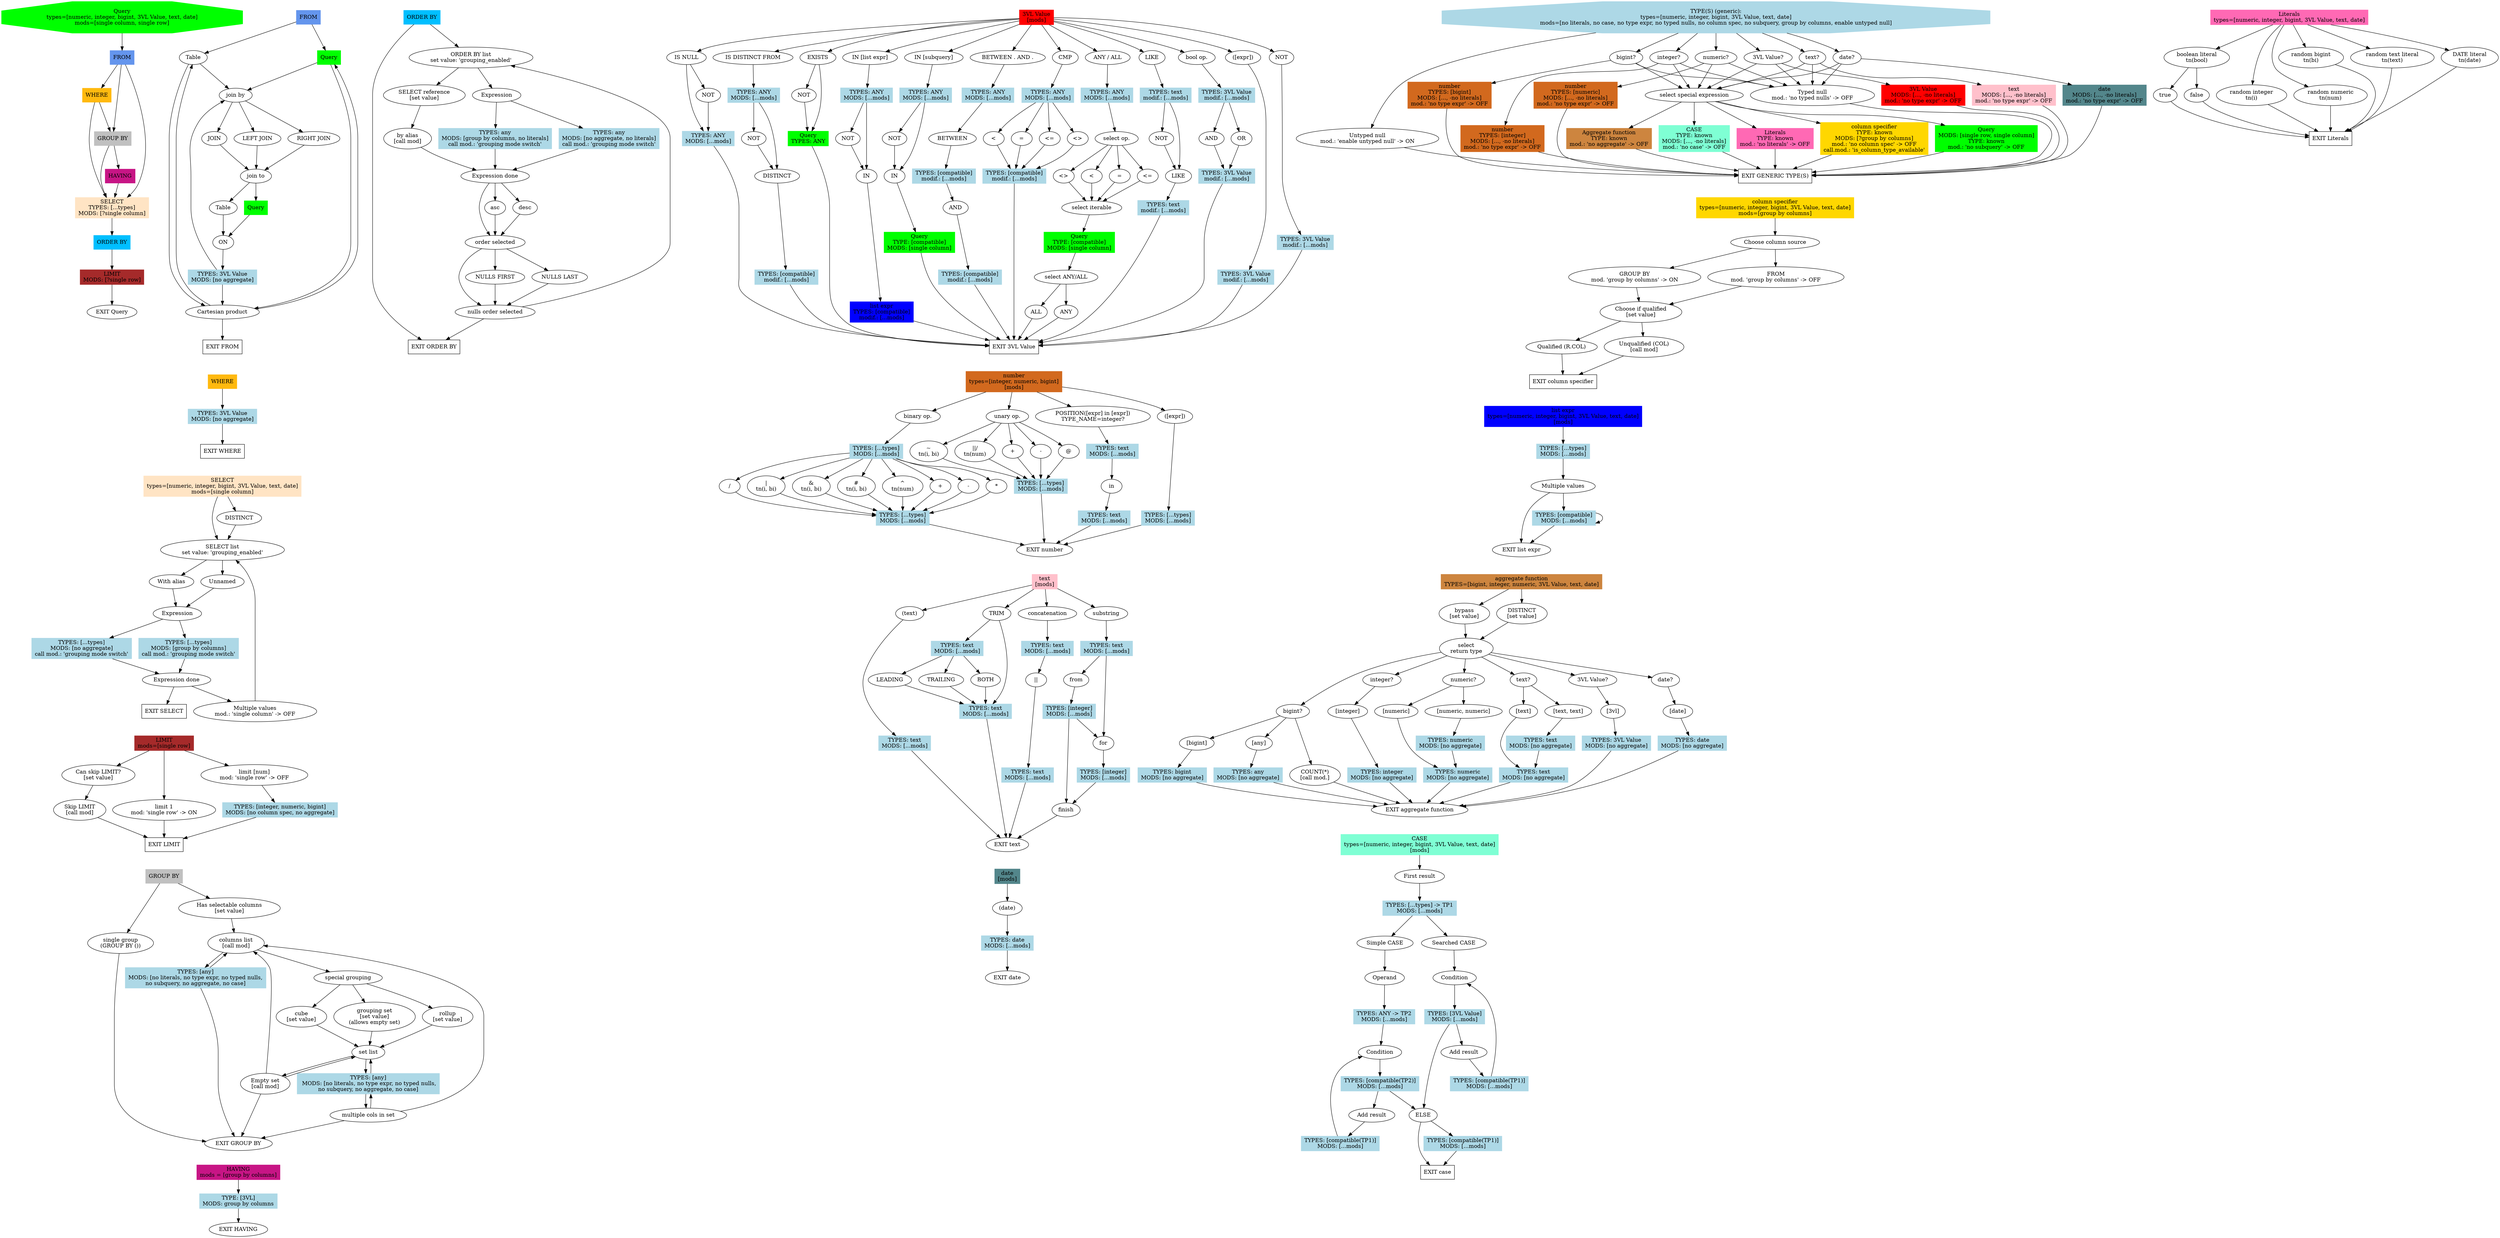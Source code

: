 # Structure is ALWAYS as follows:
# 1. General rule is place function definitions inside their own subgraphs.
# 2. Functional node begins from the node_name node.

# 3. Function definitions & calls look as follows:
# 1) Definitions:
# subgraph def_{node_name} {
#     {node_name} [
#         TYPES="[{type_name}, ...]" (multiple type variants can be choosen, none can be choosen)
#         MODS="[{mod_name}, ...]"
#         uses_wrapped_types="true" (whether to wrap types into the subgraph's type, if subgraph has an inner type)
#         ...
#     ]
#     EXIT_{node_name} [label="EXIT {node_label}"]
#     ...
# }
# 2) Calls (execution will move to a root of a different subgraph):
#     call{caller_num}_{node_name} [
#         TYPES="[{type_name}, ...]" OR "[any]" OR "[known]" OR "[compatible]" OR "[...]" (passes all argument types further),
#         MODS="[{mod_name}, ...]" OR "[...]" (passes all argument modifiers further),
#         ...
#     ]
#
# TYPE, TYPES and MOD in definitions are only for type-checking.
# All specified types of modifiers (TYPE, TYPES, MOD) are required to be passed by caller.
# If TYPES="[any]", all types are selected.
# If TYPES="[compatible]" or TYPES="[known]", the types are popped from the reprective stacks.
# from the respective stacks

# 4. Typed node (with a question mark at the end in definition label):
# {node_name} [TYPE_NAME="type_name"]
# TYPE_NAME is the name of a type listed in function declaration.
# The node will be turned off or on respective to the types passed to function call.

# 4.1 A node with a modifier
# {node_name} [modifier="[trig_name]", modifier_mode="on"/"off"]
# if `modifier` is present in the modifiers, turn the node on or off according to the modifier_mode.

# 4.2 A node with a call modifier
# {node_name} [call_modifier="[call_trig_name]"]
# if the function corresponding to call_trig_name returns true (handler registered in code),
# the node is on. Otherwise, it is off.

# 5. Exit a callable node:
# EXIT_{node_name} [label="EXIT {node_label}"]

# 6. Call a callable node with params:
# call{caller_num}_{node_name} [TYPES={...}, MODS={...}, ...]
# ... -> call...
# there can be multiple callers, so each caller should have a unique id
# values of TYPES and MOD are exact mathes to those in definition

# 7. Call a callable node without params:
# call{caller_num}_{node_name} [...]
# ... -> call...

# 8. These are ignored:
# 1) ... -> ... [color=none]
# 2) Graphviz params in [] (label, shape...)

# 9. Define a node before referencing it:
# FROM []
# Query -> FROM

# 10. Don't do this:
# ... -> ... -> ...

# 11. subgraph ignore {} is completely ignored

# 12. Do NOT use block comments /* */

# 13 [temporary]. Mark nodes that will generate a literal value with 100%
# probability as node[literal="t"]

# 14. To use modifiers provided in arguments, mark a node with modifier="MOD. NAME", modifier_mode="off" / modifier_mode="on"

digraph G {
    subgraph def_Query {
        Query [TYPES="[numeric, integer, bigint, 3VL Value, text, date]", MODS="[single column, single row]", label="Query\ntypes=[numeric, integer, bigint, 3VL Value, text, date]\nmods=[single column, single row]", shape=octagon, style=filled, color=green]
        EXIT_Query [label="EXIT Query"]

        call0_FROM [label="FROM", shape=rectangle, color=cornflowerblue, style=filled]
        Query -> call0_FROM

        call0_WHERE [label="WHERE", shape=rectangle, style=filled, color=darkgoldenrod1]
        call0_FROM -> call0_WHERE

        call0_SELECT [label="SELECT\nTYPES: [...types]\nMODS: [?single column]", TYPES="[...]", MODS="[?single column]", shape=rectangle, style=filled, color=bisque]
        call0_WHERE -> call0_SELECT
        call0_FROM -> call0_SELECT
        
        call0_GROUP_BY [label="GROUP BY", shape=rectangle, style=filled, color=gray]
        call0_WHERE -> call0_GROUP_BY
        call0_FROM -> call0_GROUP_BY
        call0_GROUP_BY -> call0_SELECT

        call0_HAVING [label="HAVING", shape=rectangle, style=filled, color=mediumvioletred]
        call0_GROUP_BY -> call0_HAVING
        call0_HAVING -> call0_SELECT

        call0_ORDER_BY [label="ORDER BY", shape=rectangle, style=filled, color=deepskyblue]
        call0_SELECT -> call0_ORDER_BY

        call0_LIMIT [label="LIMIT\nMODS: [?single row]", MODS="[?single row]", shape=rectangle, style=filled, color=brown]
        call0_ORDER_BY -> call0_LIMIT
        call0_LIMIT -> EXIT_Query
    }

    subgraph def_FROM {
        FROM [shape=rectangle, color=cornflowerblue, style=filled]
        EXIT_FROM [label="EXIT FROM", shape=rectangle]

        // FROM -> EXIT_FROM

        FROM_table [label="Table"]
        FROM -> FROM_table
        call0_Query [label="Query", shape=rectangle, TYPES="[any]", MODS="[]", style=filled, color=green]
        FROM -> call0_Query

        FROM_join_by [label="join by"]
        call0_Query -> FROM_join_by
        FROM_table -> FROM_join_by

        FROM_join_to [label="join to"]

        FROM_join_join [label="JOIN"]
        FROM_join_by -> FROM_join_join
        FROM_join_join -> FROM_join_to
        FROM_left_join [label="LEFT JOIN"]
        FROM_join_by -> FROM_left_join
        FROM_left_join -> FROM_join_to
        FROM_right_join [label="RIGHT JOIN"]
        FROM_join_by -> FROM_right_join
        FROM_right_join -> FROM_join_to
        // Reason for turning off: FULL JOIN is only supported with merge-joinable or hash-joinable join conditions
        // To turn this on, you have to provide 'no subquery' and possibly other mods to 'on' in case of full outer join
        // FROM_full_join [label="FULL JOIN"]
        // FROM_join_by -> FROM_full_join
        // FROM_full_join -> FROM_join_to

        FROM_join_on [label="ON"]
        FROM_join_table [label="Table"]
        FROM_join_to -> FROM_join_table
        FROM_join_table -> FROM_join_on
        call5_Query [label="Query", shape=rectangle, TYPES="[any]", MODS="[]", style=filled, color=green]
        FROM_join_to -> call5_Query
        call5_Query -> FROM_join_on

        call83_types [TYPES="[3VL Value]", MODS="[no aggregate]", label="TYPES: 3VL Value\nMODS: [no aggregate]", shape=rectangle, style=filled, color=lightblue]
        FROM_join_on -> call83_types
        call83_types -> FROM_join_by

        FROM_cartesian_product [label="Cartesian product"]
        FROM_cartesian_product -> EXIT_FROM
        FROM_table -> FROM_cartesian_product
        FROM_cartesian_product -> FROM_table
        call0_Query -> FROM_cartesian_product
        FROM_cartesian_product -> call0_Query
        call83_types -> FROM_cartesian_product
    }

    subgraph def_WHERE {
        WHERE [label="WHERE", shape=rectangle, style=filled, color=darkgoldenrod1]
        EXIT_WHERE [label="EXIT WHERE", shape=rectangle]

        call53_types [TYPES="[3VL Value]", MODS="[no aggregate]", label="TYPES: 3VL Value\nMODS: [no aggregate]", shape=rectangle, style=filled, color=lightblue]
        WHERE -> call53_types
        call53_types -> EXIT_WHERE
    }

    subgraph def_SELECT {
        SELECT [TYPES="[numeric, integer, bigint, 3VL Value, text, date]", MODS="[single column]", label="SELECT\ntypes=[numeric, integer, bigint, 3VL Value, text, date]\nmods=[single column]", shape=rectangle, style=filled, color=bisque]
        EXIT_SELECT [label="EXIT SELECT", shape=rectangle]

        SELECT_DISTINCT [label="DISTINCT"]
        SELECT -> SELECT_DISTINCT

        SELECT_list [label="SELECT list\nset value: 'grouping_enabled'", set_value="grouping_enabled"]
        SELECT_DISTINCT -> SELECT_list
        SELECT -> SELECT_list
        SELECT_list_multiple_values [label="Multiple values\nmod.: 'single column' -> OFF", modifier="single column", modifier_mode="off"]
        SELECT_list_multiple_values -> SELECT_list

        SELECT_unnamed_expr [label="Unnamed"]
        SELECT_expr_with_alias [label="With alias"]
        SELECT_list -> SELECT_unnamed_expr
        SELECT_list -> SELECT_expr_with_alias

        select_expr [label="Expression"]
        SELECT_unnamed_expr -> select_expr
        SELECT_expr_with_alias -> select_expr
        select_expr_done [label="Expression done"]
        select_expr_done -> SELECT_list_multiple_values
        select_expr_done -> EXIT_SELECT
        call73_types [label="TYPES: [...types]\nMODS: [group by columns]\ncall mod.: 'grouping mode switch'", TYPES="[...]", MODS="[group by columns]", call_modifier="grouping mode switch", shape=rectangle, style=filled, color=lightblue]
        select_expr -> call73_types
        call73_types -> select_expr_done
        call54_types [label="TYPES: [...types]\nMODS: [no aggregate]\ncall mod.: 'grouping mode switch'", TYPES="[...]", MODS="[no aggregate]", call_modifier="grouping mode switch", shape=rectangle, style=filled, color=lightblue]
        select_expr -> call54_types
        call54_types -> select_expr_done

        // we can make a call trigger, moving this to a separate subgraph,
        // that would check whether there is a single column for a wildcard,
        // but let's keep it simple for now
        // SELECT_tables_eligible_for_wildcard [label="Set Relations for wildcards\nset_value='wildcard_relations'", set_value="wildcard_relations"]
        // SELECT_list -> SELECT_tables_eligible_for_wildcard
        // SELECT_wildcard [label="wildcard\ncall mod.: is_wildcard_available", call_modifier="is_wildcard_available"]
        // SELECT_qualified_wildcard [label="qualified wildcard\ncall mod.: is_wildcard_available", call_modifier="is_wildcard_available"]
        // SELECT_tables_eligible_for_wildcard -> SELECT_wildcard
        // SELECT_tables_eligible_for_wildcard -> SELECT_qualified_wildcard
        // SELECT_wildcard -> SELECT_list_multiple_values
        // SELECT_wildcard -> EXIT_SELECT
        // SELECT_qualified_wildcard -> SELECT_list_multiple_values
        // SELECT_qualified_wildcard -> EXIT_SELECT
    }

    subgraph def_ORDER_BY {
        ORDER_BY [label="ORDER BY", shape=rectangle, style=filled, color=deepskyblue]
        EXIT_ORDER_BY [label="EXIT ORDER BY", shape=rectangle]

        ORDER_BY -> EXIT_ORDER_BY

        // order by basically functions like SELECT w/o aliases
        // but no literals are allowed, and you also can
        // reference SELECT by aliases/numbers, and the priority
        // is on the SELECT, when ambiguous between select and from.

        order_by_list [label="ORDER BY list\nset value: 'grouping_enabled'", set_value="grouping_enabled"]
        ORDER_BY -> order_by_list
        order_by_expr_done [label="Expression done"]

        order_by_select_reference [label="SELECT reference\n[set value]", set_value="select_has_accessible_columns"]
        order_by_list -> order_by_select_reference
        order_by_select_reference_by_alias [label="by alias\n[call mod]", call_modifier="select_has_accessible_columns_mod"]
        order_by_select_reference -> order_by_select_reference_by_alias
        order_by_select_reference_by_alias -> order_by_expr_done

        order_by_expr [label="Expression"]
        order_by_list -> order_by_expr

        call84_types [label="TYPES: any\nMODS: [group by columns, no literals]\ncall mod.: 'grouping mode switch'", TYPES="[any]", MODS="[group by columns, no literals]", call_modifier="grouping mode switch", shape=rectangle, style=filled, color=lightblue]
        order_by_expr -> call84_types
        call84_types -> order_by_expr_done
        call85_types [label="TYPES: any\nMODS: [no aggregate, no literals]\ncall mod.: 'grouping mode switch'", TYPES="[any]", MODS="[no aggregate, no literals]", call_modifier="grouping mode switch", shape=rectangle, style=filled, color=lightblue]
        order_by_expr -> call85_types
        call85_types -> order_by_expr_done

        order_by_order_selected [label="order selected"]
        order_by_expr_done -> order_by_order_selected
        order_by_asc [label="asc"]
        order_by_expr_done -> order_by_asc
        order_by_asc -> order_by_order_selected
        order_by_desc [label="desc"]
        order_by_expr_done -> order_by_desc
        order_by_desc -> order_by_order_selected

        order_by_nulls_first_selected [label="nulls order selected"]
        order_by_order_selected -> order_by_nulls_first_selected
        order_by_nulls_first_selected -> order_by_list
        order_by_nulls_first_selected -> EXIT_ORDER_BY
        order_by_nulls_first [label="NULLS FIRST"]
        order_by_order_selected -> order_by_nulls_first
        order_by_nulls_first -> order_by_nulls_first_selected
        order_by_nulls_last [label="NULLS LAST"]
        order_by_order_selected -> order_by_nulls_last
        order_by_nulls_last -> order_by_nulls_first_selected
    }

    subgraph def_LIMIT {
        LIMIT [MODS="[single row]", label="LIMIT\nmods=[single row]", shape=rectangle, style=filled, color=brown]
        EXIT_LIMIT [label="EXIT LIMIT", shape=rectangle]

        query_can_skip_limit_set_val [label="Can skip LIMIT?\n[set value]", set_value="can_skip_limit"]
        LIMIT -> query_can_skip_limit_set_val
        query_can_skip_limit [label="Skip LIMIT\n[call mod]", call_modifier="can_skip_limit_mod"]
        query_can_skip_limit_set_val-> query_can_skip_limit
        query_can_skip_limit -> EXIT_LIMIT

        single_row_true [label="limit 1\nmod: 'single row' -> ON", modifier="single row", modifier_mode="on"]
        LIMIT -> single_row_true
        single_row_true -> EXIT_LIMIT

        limit_num [label="limit [num]\nmod: 'single row' -> OFF", modifier="single row", modifier_mode="off"]
        LIMIT -> limit_num
        call52_types [TYPES="[integer, numeric, bigint]", MODS="[no column spec, no aggregate]", label="TYPES: [integer, numeric, bigint]\nMODS: [no column spec, no aggregate]", shape=rectangle, style=filled, color=lightblue]
        limit_num -> call52_types
        call52_types -> EXIT_LIMIT
    }

    subgraph def_VAL_3 {
        VAL_3 [shape=rectangle, label="3VL Value\n[mods]", MODS="[]", style=filled, color=red]
        EXIT_VAL_3 [shape=rectangle, label="EXIT 3VL Value"]

        IsNull [label="IS NULL"]
        call55_types [TYPES="[any]", MODS="[...]", label="TYPES: ANY\nMODS: [...mods]", shape=rectangle, color=lightblue, style=filled]
        VAL_3 -> IsNull
        IsNull -> call55_types
        IsNull_not [label="NOT"]
        IsNull -> IsNull_not
        IsNull_not -> call55_types
        call55_types -> EXIT_VAL_3

        IsDistinctFrom [label="IS DISTINCT FROM"]
        call56_types [TYPES="[any]", MODS="[...]", label="TYPES: ANY\nMODS: [...mods]", shape=rectangle, color=lightblue, style=filled]
        IsDistinctNOT [label="NOT"]
        DISTINCT []
        call21_types [MODS="[...]", TYPES="[compatible]", label="TYPES: [compatible]\nmodif.: [...mods]", shape=rectangle, style=filled, color=lightblue]
        VAL_3 -> IsDistinctFrom
        IsDistinctFrom -> call56_types
        call56_types -> IsDistinctNOT
        IsDistinctNOT -> DISTINCT
        call56_types -> DISTINCT
        DISTINCT -> call21_types
        call21_types -> EXIT_VAL_3

        Exists_not [label="NOT"]
        Exists [label="EXISTS"]
        call2_Query [TYPES="[any]", MODS="[]", label="Query\nTYPES: ANY", shape=rectangle, style=filled, color=green]
        VAL_3 -> Exists
        Exists -> call2_Query
        call2_Query -> EXIT_VAL_3
        Exists -> Exists_not
        Exists_not -> call2_Query

        InList[label="IN [list expr]"]
        InListNot [label="NOT"]
        InListIn [label="IN"]
        VAL_3 -> InList
        call57_types [TYPES="[any]", MODS="[...]", label="TYPES: ANY\nMODS: [...mods]", shape=rectangle, color=lightblue, style=filled]
        InList -> call57_types
        call57_types -> InListNot
        InListNot -> InListIn
        call57_types -> InListIn
        call1_list_expr [TYPES="[compatible]", MODS="[...]", label="list expr\nTYPES: [compatible]\nmodif.: [...mods]", shape=rectangle, style=filled, color=blue]
        InListIn -> call1_list_expr
        call1_list_expr -> EXIT_VAL_3

        InSubquery[label="IN [subquery]"]
        InSubqueryNot [label="NOT"]
        InSubqueryIn [label="IN"]
        call58_types [TYPES="[any]", MODS="[...]", label="TYPES: ANY\nMODS: [...mods]", shape=rectangle, color=lightblue, style=filled]
        VAL_3 -> InSubquery
        InSubquery -> call58_types
        call58_types -> InSubqueryNot
        InSubqueryNot -> InSubqueryIn
        call58_types -> InSubqueryIn
        call3_Query [TYPES="[compatible]", MODS="[single column]", label="Query\nTYPE: [compatible]\nMODS: [single column]", shape=rectangle, style=filled, color=green]
        InSubqueryIn -> call3_Query
        call3_Query -> EXIT_VAL_3

        Between[label="BETWEEN . AND ."]
        BetweenBetween [label="BETWEEN"]
        BetweenBetweenAnd [label="AND"]
        VAL_3 -> Between
        call59_types [TYPES="[any]", MODS="[...]", label="TYPES: ANY\nMODS: [...mods]", shape=rectangle, color=lightblue, style=filled]
        Between -> call59_types
        call59_types -> BetweenBetween
        call22_types [MODS="[...]", TYPES="[compatible]", label="TYPES: [compatible]\nmodif.: [...mods]", shape=rectangle, style=filled, color=lightblue]
        BetweenBetween -> call22_types
        call22_types -> BetweenBetweenAnd
        call23_types [MODS="[...]", TYPES="[compatible]", label="TYPES: [compatible]\nmodif.: [...mods]", shape=rectangle, style=filled, color=lightblue]
        BetweenBetweenAnd -> call23_types
        call23_types -> EXIT_VAL_3

        BinaryComp[label="CMP"]
        BinaryCompLess [label="<"]
        BinaryCompEqual [label="="]
        BinaryCompLessEqual [label="<="]
        BinaryCompUnEqual [label="<>"]
        VAL_3 -> BinaryComp
        call60_types [TYPES="[any]", MODS="[...]", label="TYPES: ANY\nMODS: [...mods]", shape=rectangle, color=lightblue, style=filled]
        BinaryComp -> call60_types
        call24_types [MODS="[...]", TYPES="[compatible]", label="TYPES: [compatible]\nmodif.: [...mods]", shape=rectangle, style=filled, color=lightblue]
        call60_types -> BinaryCompLess
        BinaryCompLess -> call24_types
        call60_types -> BinaryCompEqual
        BinaryCompEqual -> call24_types
        call60_types -> BinaryCompLessEqual
        BinaryCompLessEqual -> call24_types
        call60_types -> BinaryCompUnEqual
        BinaryCompUnEqual -> call24_types
        call24_types -> EXIT_VAL_3

        AnyAll[label="ANY / ALL"]
        AnyAllSelectOp[label="select op."]
        AnyAllLess [label="<"]
        AnyAllEqual [label="="]
        AnyAllLessEqual [label="<="]
        AnyAllUnEqual [label="<>"]
        AnyAllSelectIter[label="select iterable"]
        AnyAllAnyAll[label="select ANY/ALL"]
        AnyAllAnyAllAny[label="ANY"]
        AnyAllAnyAllAll[label="ALL"]
        VAL_3 -> AnyAll
        call61_types [TYPES="[any]", MODS="[...]", label="TYPES: ANY\nMODS: [...mods]", shape=rectangle, color=lightblue, style=filled]
        AnyAll -> call61_types
        call61_types -> AnyAllSelectOp
        AnyAllSelectOp -> AnyAllLess
        AnyAllLess -> AnyAllSelectIter
        AnyAllSelectOp -> AnyAllEqual
        AnyAllEqual -> AnyAllSelectIter
        AnyAllSelectOp -> AnyAllLessEqual
        AnyAllLessEqual -> AnyAllSelectIter
        AnyAllSelectOp -> AnyAllUnEqual
        AnyAllUnEqual -> AnyAllSelectIter
        call4_Query [TYPES="[compatible]", MODS="[single column]", label="Query\nTYPE: [compatible]\nMODS: [single column]", shape=rectangle, style=filled, color=green]
        AnyAllSelectIter -> call4_Query
        call4_Query -> AnyAllAnyAll
        AnyAllAnyAll -> AnyAllAnyAllAny
        AnyAllAnyAllAny -> EXIT_VAL_3
        AnyAllAnyAll -> AnyAllAnyAllAll
        AnyAllAnyAllAll -> EXIT_VAL_3

        BinaryStringLike[label="LIKE"]
        BinaryStringLikeNot [label="NOT"]
        BinaryStringLikeIn [label="LIKE"]
        VAL_3 -> BinaryStringLike
        call25_types [MODS="[...]", TYPES="[text]", label="TYPES: text\nmodif.: [...mods]", shape=rectangle, style=filled, color=lightblue]
        BinaryStringLike -> call25_types
        call25_types -> BinaryStringLikeNot
        BinaryStringLikeNot -> BinaryStringLikeIn
        call25_types -> BinaryStringLikeIn
        call26_types [MODS="[...]", TYPES="[text]", label="TYPES: text\nmodif.: [...mods]", shape=rectangle, style=filled, color=lightblue]
        BinaryStringLikeIn -> call26_types
        call26_types -> EXIT_VAL_3

        BinaryBooleanOpV3[label="bool op."]
        BinaryBooleanOpV3AND [label="AND"]
        BinaryBooleanOpV3OR [label="OR"]
        // BinaryBooleanOpV3XOR [label="XOR"] // THERE IS NO XOR IN POSTGRESQL
        VAL_3 -> BinaryBooleanOpV3
        call27_types [MODS="[...]", TYPES="[3VL Value]", label="TYPES: 3VL Value\nmodif.: [...mods]", shape=rectangle, style=filled, color=lightblue]
        BinaryBooleanOpV3 -> call27_types
        call27_types -> BinaryBooleanOpV3AND
        call28_types [MODS="[...]", TYPES="[3VL Value]", label="TYPES: 3VL Value\nmodif.: [...mods]", shape=rectangle, style=filled, color=lightblue]
        BinaryBooleanOpV3AND -> call28_types
        call27_types -> BinaryBooleanOpV3OR
        BinaryBooleanOpV3OR -> call28_types
        // call27_types -> BinaryBooleanOpV3XOR
        // BinaryBooleanOpV3XOR -> call28_types
        call28_types -> EXIT_VAL_3

        Nested_VAL_3[label="([expr])"]
        VAL_3 -> Nested_VAL_3
        call29_types [MODS="[...]", TYPES="[3VL Value]", label="TYPES: 3VL Value\nmodif.: [...mods]", shape=rectangle, style=filled, color=lightblue]
        Nested_VAL_3 -> call29_types
        call29_types -> EXIT_VAL_3

        UnaryNot_VAL_3[label="NOT"]
        call30_types [MODS="[...]", TYPES="[3VL Value]", label="TYPES: 3VL Value\nmodif.: [...mods]", shape=rectangle, style=filled, color=lightblue]
        VAL_3 -> UnaryNot_VAL_3
        UnaryNot_VAL_3 -> call30_types
        call30_types -> EXIT_VAL_3
    }

    subgraph def_number {
        number [shape=rectangle, label="number\ntypes=[integer, numeric, bigint]\n[mods]", TYPES="[integer, numeric, bigint]", MODS="[]", style=filled, color=chocolate]
        EXIT_number [label="EXIT number"]

        BinaryNumberOp[label="binary op."]
        call47_types [TYPES="[...]", MODS="[...]", label="TYPES: [...types]\nMODS: [...mods]", shape=rectangle, style=filled, color=lightblue]
        number -> BinaryNumberOp
        call48_types [TYPES="[...]", MODS="[...]", label="TYPES: [...types]\nMODS: [...mods]", shape=rectangle, style=filled, color=lightblue]
        BinaryNumberOp -> call48_types
        binary_number_plus [label="+"]
        call48_types -> binary_number_plus
        binary_number_plus -> call47_types
        binary_number_minus [label="-"]
        call48_types -> binary_number_minus
        binary_number_minus -> call47_types
        binary_number_mul [label="*"]
        call48_types -> binary_number_mul
        binary_number_mul -> call47_types
        binary_number_div [label="/"]
        call48_types -> binary_number_div
        binary_number_div -> call47_types
        binary_number_bin_or [label="|\ntn(i, bi)", TYPE_NAME="[integer, bigint]"]
        call48_types -> binary_number_bin_or
        binary_number_bin_or -> call47_types
        binary_number_bin_and [label="&\ntn(i, bi)", TYPE_NAME="[integer, bigint]"]
        call48_types -> binary_number_bin_and
        binary_number_bin_and -> call47_types
        binary_number_bin_xor [label="#\ntn(i, bi)", TYPE_NAME="[integer, bigint]"]
        call48_types -> binary_number_bin_xor
        binary_number_bin_xor -> call47_types
        binary_number_exp [label="^\ntn(num)", TYPE_NAME="numeric"]
        call48_types -> binary_number_exp
        binary_number_exp -> call47_types
        call47_types -> EXIT_number

        UnaryNumberOp [label="unary op."]
        call1_types [TYPES="[...]", MODS="[...]", label="TYPES: [...types]\nMODS: [...mods]", shape=rectangle, style=filled, color=lightblue]
        number -> UnaryNumberOp
        unary_number_plus[label="+"]
        UnaryNumberOp -> unary_number_plus
        unary_number_plus -> call1_types
        unary_number_minus[label="-"]
        UnaryNumberOp -> unary_number_minus
        unary_number_minus -> call1_types
        unary_number_abs [label="@"]
        UnaryNumberOp -> unary_number_abs
        unary_number_abs -> call1_types
        unary_number_bin_not [label="~\ntn(i, bi)", TYPE_NAME="[integer, bigint]"]
        UnaryNumberOp -> unary_number_bin_not
        unary_number_bin_not -> call1_types
        // unary_number_sq_root [label="|/\ntn(num)", TYPE_NAME="numeric"]
        // UnaryNumberOp -> unary_number_sq_root
        // unary_number_sq_root -> call1_types
        unary_number_cub_root [label="||/\ntn(num)", TYPE_NAME="numeric"]
        UnaryNumberOp -> unary_number_cub_root
        unary_number_cub_root -> call1_types
        call1_types -> EXIT_number

        number_string_position[label="POSITION([expr] in [expr])\nTYPE_NAME=integer?", TYPE_NAME="integer"]
        number -> number_string_position
        call2_types [TYPES="[text]", MODS="[...]", label="TYPES: text\nMODS: [...mods]", shape=rectangle, style=filled, color=lightblue]
        number_string_position -> call2_types
        string_position_in [label="in"]
        call2_types -> string_position_in
        call3_types [TYPES="[text]", MODS="[...]", label="TYPES: text\nMODS: [...mods]", shape=rectangle, style=filled, color=lightblue]
        string_position_in -> call3_types
        call3_types -> EXIT_number

        nested_number[label="([expr])"]
        number -> nested_number
        call4_types [TYPES="[...]", MODS="[...]", label="TYPES: [...types]\nMODS: [...mods]", shape=rectangle, style=filled, color=lightblue]
        nested_number -> call4_types
        call4_types -> EXIT_number
    }

    subgraph def_text {
        text [label="text\n[mods]", MODS="[]", shape=rectangle, style=filled, color=pink]
        EXIT_text [label="EXIT text"]

        text_nested [label="(text)", literal="t"]
        text -> text_nested
        call62_types [TYPES="[text]", MODS="[...]", label="TYPES: text\nMODS: [...mods]", shape=rectangle, style=filled, color=lightblue]
        text_nested -> call62_types
        call62_types -> EXIT_text

        text_trim[label="TRIM"]
        text -> text_trim
        call5_types [TYPES="[text]", MODS="[...]", label="TYPES: text\nMODS: [...mods]", shape=rectangle, style=filled, color=lightblue]
        text_trim -> call5_types
        call6_types [TYPES="[text]", MODS="[...]", label="TYPES: text\nMODS: [...mods]", shape=rectangle, style=filled, color=lightblue]
        text_trim -> call6_types
        BOTH []
        call6_types -> BOTH
        BOTH -> call5_types
        LEADING []
        call6_types -> LEADING
        LEADING -> call5_types
        TRAILING []
        call6_types -> TRAILING
        TRAILING -> call5_types
        call5_types -> EXIT_text

        text_concat [label="concatenation"]
        text -> text_concat
        call7_types [TYPES="[text]", MODS="[...]", label="TYPES: text\nMODS: [...mods]", shape=rectangle, style=filled, color=lightblue]
        text_concat -> call7_types
        text_concat_concat [label="||"]
        call7_types -> text_concat_concat
        call8_types [TYPES="[text]", MODS="[...]", label="TYPES: text\nMODS: [...mods]", shape=rectangle, style=filled, color=lightblue]
        text_concat_concat -> call8_types
        call8_types -> EXIT_text

        text_substring[label="substring"]
        text -> text_substring
        call9_types [TYPES="[text]", MODS="[...]", label="TYPES: text\nMODS: [...mods]", shape=rectangle, style=filled, color=lightblue]
        text_substring -> call9_types
        text_substring_from [label="from"]
        text_substring_for [label="for"]
        call9_types -> text_substring_from
        call9_types -> text_substring_for
        text_substring_end [label="finish"]
        call10_types [TYPES="[integer]", MODS="[...]", label="TYPES: [integer]\nMODS: [...mods]", shape=rectangle, style=filled, color=lightblue]
        text_substring_from -> call10_types
        call10_types -> text_substring_for
        call10_types -> text_substring_end
        call11_types [TYPES="[integer]", MODS="[...]", label="TYPES: [integer]\nMODS: [...mods]", shape=rectangle, style=filled, color=lightblue]
        text_substring_for -> call11_types
        call11_types -> text_substring_end
        text_substring_end -> EXIT_text
    }

    subgraph def_date {
        date [label="date\n[mods]", MODS="[]", shape=rectangle, style=filled, color=cadetblue4]
        EXIT_date [label="EXIT date"]

        date_nested [label="(date)"]
        date -> date_nested
        call86_types [TYPES="[date]", MODS="[...]", label="TYPES: date\nMODS: [...mods]", shape=rectangle, style=filled, color=lightblue]
        date_nested -> call86_types
        call86_types -> EXIT_date
    }

    subgraph def_types {
        types [TYPES="[numeric, integer, bigint, 3VL Value, text, date]", MODS="[no literals, no case, no type expr, no typed nulls, no column spec, no subquery, group by columns, enable untyped null, no aggregate]", label="TYPE(S) (generic):\ntypes=[numeric, integer, bigint, 3VL Value, text, date]\nmods=[no literals, no case, no type expr, no typed nulls, no column spec, no subquery, group by columns, enable untyped null]", shape=octagon, style=filled, color=lightblue]
        EXIT_types [label="EXIT GENERIC TYPE(S)", shape=rectangle]

        types_select_type_bigint[TYPE_NAME="bigint", label="bigint?", set_value="types_type"]
        types -> types_select_type_bigint
        types_select_type_integer[TYPE_NAME="integer", label="integer?", set_value="types_type"]
        types -> types_select_type_integer
        types_select_type_numeric[TYPE_NAME="numeric", label="numeric?", set_value="types_type"]
        types -> types_select_type_numeric
        types_select_type_3vl[TYPE_NAME="3VL Value", label="3VL Value?", set_value="types_type"]
        types -> types_select_type_3vl
        types_select_type_text[TYPE_NAME="text", label="text?", set_value="types_type"]
        types -> types_select_type_text
        types_select_type_date[TYPE_NAME="date", label="date?", set_value="types_type"]
        types -> types_select_type_date

        types_null [label="Untyped null\nmod.: 'enable untyped null' -> ON", modifier="enable untyped null", modifier_mode="on"]
        types -> types_null
        types_null -> EXIT_types

        types_return_typed_null [label="Typed null\nmod.: 'no typed nulls' -> OFF", modifier="no typed nulls", modifier_mode="off"]
        types_select_type_bigint -> types_return_typed_null
        types_select_type_integer -> types_return_typed_null
        types_select_type_numeric -> types_return_typed_null
        types_select_type_3vl -> types_return_typed_null
        types_select_type_text -> types_return_typed_null
        types_select_type_date -> types_return_typed_null
        types_return_typed_null -> EXIT_types

        types_select_special_expression [label="select special expression"]
        types_select_type_bigint -> types_select_special_expression
        types_select_type_integer -> types_select_special_expression
        types_select_type_numeric -> types_select_special_expression
        types_select_type_3vl -> types_select_special_expression
        types_select_type_text -> types_select_special_expression
        types_select_type_date -> types_select_special_expression

        call0_column_spec [TYPES="[known]", MODS="[?group by columns]", modifier="no column spec", modifier_mode="off", call_modifier="is_column_type_available", label="column specifier\nTYPE: known\nMODS: [?group by columns]\nmod.: 'no column spec' -> OFF\ncall.mod.: 'is_column_type_available'", shape=rectangle, style=filled, color=gold]
        types_select_special_expression -> call0_column_spec
        call0_column_spec -> EXIT_types

        call1_Query [TYPES="[known]", MODS="[single row, single column]", label="Query\nMODS: [single row, single column]\nTYPE: known\nmod.: 'no subquery' -> OFF", modifier="no subquery", modifier_mode="off", shape=rectangle, style=filled, color=green]
        types_select_special_expression -> call1_Query
        call1_Query -> EXIT_types

        call0_aggregate_function [TYPES="[known]", modifier="no aggregate", modifier_mode="off", label="Aggregate function\nTYPE: known\nmod.: 'no aggregate' -> OFF", shape=rectangle, style=filled, color=peru]
        types_select_special_expression -> call0_aggregate_function
        call0_aggregate_function -> EXIT_types

        // cancel 'no literals' here
        // and also... well cancel if for types calls in all 
        // type expression subgraphs.
        // the problem is that in that way
        // too much new code is introduced into the type expression subgraphs.
        // we can solve this by introducing a separate subgraph just for literals
        // so basically cancellig would be needed, but only here.
        // added benefit of potentially more literals
        // but have to rewrite everything else
        call0_case [TYPES="[known]", MODS="[..., -no literals]", modifier="no case", modifier_mode="off", label="CASE\nTYPE: known\nMODS: [..., -no literals]\nmod.: 'no case' -> OFF", shape=rectangle, style=filled, color=aquamarine]
        types_select_special_expression -> call0_case
        call0_case -> EXIT_types

        call0_literals [TYPES="[known]", modifier="no literals", modifier_mode="off", label="Literals\nTYPE: known\nmod.: 'no literals' -> OFF", shape=rectangle, style=filled, color=hotpink]
        types_select_special_expression -> call0_literals
        call0_literals -> EXIT_types

        call2_number [label="number\nTYPES: [bigint]\nMODS: [..., -no literals]\nmod.: 'no type expr' -> OFF", TYPES="[bigint]", MODS="[..., -no literals]", modifier="no type expr", modifier_mode="off", shape=rectangle, style=filled, color=chocolate]
        types_select_type_bigint -> call2_number
        call2_number -> EXIT_types

        call1_number [label="number\nTYPES: [integer]\nMODS: [..., -no literals]\nmod.: 'no type expr' -> OFF", TYPES="[integer]", MODS="[..., -no literals]", modifier="no type expr", modifier_mode="off", shape=rectangle, style=filled, color=chocolate]
        types_select_type_integer -> call1_number
        call1_number -> EXIT_types

        call0_number [label="number\nTYPES: [numeric]\nMODS: [..., -no literals]\nmod.: 'no type expr' -> OFF", TYPES="[numeric]", MODS="[..., -no literals]", modifier="no type expr", modifier_mode="off", shape=rectangle, style=filled, color=chocolate]
        types_select_type_numeric -> call0_number
        call0_number -> EXIT_types

        call1_VAL_3 [label="3VL Value\nMODS: [..., -no literals]\nmod.: 'no type expr' -> OFF", MODS="[..., -no literals]", modifier="no type expr", modifier_mode="off", shape=rectangle, style=filled, color=red]
        types_select_type_3vl -> call1_VAL_3
        call1_VAL_3 -> EXIT_types

        call0_text [label="text\nMODS: [..., -no literals]\nmod.: 'no type expr' -> OFF", MODS="[..., -no literals]", modifier="no type expr", modifier_mode="off", shape=rectangle, style=filled, color=pink]
        types_select_type_text -> call0_text
        call0_text -> EXIT_types

        call0_date [label="date\nMODS: [..., -no literals]\nmod.: 'no type expr' -> OFF", MODS="[..., -no literals]", modifier="no type expr", modifier_mode="off", shape=rectangle, style=filled, color=cadetblue4]
        types_select_type_date -> call0_date
        call0_date -> EXIT_types
    }

    subgraph def_literals {
        literals [label="Literals\ntypes=[numeric, integer, bigint, 3VL Value, text, date]", TYPES="[numeric, integer, bigint, 3VL Value, text, date]", shape=rectangle, style=filled, color=hotpink]
        EXIT_literals [label="EXIT Literals", shape=rectangle]

        bool_literal [label="boolean literal\ntn(bool)", TYPE_NAME="3VL Value"]
        literals -> bool_literal
        true []
        bool_literal -> true
        true -> EXIT_literals
        false []
        bool_literal -> false
        false -> EXIT_literals

        number_literal_integer[label="random integer\ntn(i)", TYPE_NAME="integer"]
        literals -> number_literal_integer
        number_literal_integer -> EXIT_literals
        number_literal_numeric[label="random numeric\ntn(num)", TYPE_NAME="numeric"]
        literals -> number_literal_numeric
        number_literal_numeric -> EXIT_literals
        number_literal_bigint[label="random bigint\ntn(bi)", TYPE_NAME="bigint"]
        literals -> number_literal_bigint
        number_literal_bigint -> EXIT_literals

        text_literal [label="random text literal\ntn(text)", TYPE_NAME="text"]
        literals -> text_literal
        text_literal -> EXIT_literals

        date_literal [label="DATE literal\ntn(date)", TYPE_NAME="date"]
        literals -> date_literal
        date_literal -> EXIT_literals
    }

    subgraph def_case {
        case [TYPES="[numeric, integer, bigint, 3VL Value, text, date]", MODS="[]", label="CASE\ntypes=[numeric, integer, bigint, 3VL Value, text, date]\n[mods]", shape=rectangle, style=filled, color=aquamarine]
        EXIT_case [label="EXIT case", shape=rectangle]

        case_first_result [label="First result"]
        case -> case_first_result
        call82_types [TYPES="[...]", label="TYPES: [...types] -> TP1\nMODS: [...mods]", MODS="[...]", shape=rectangle, style=filled, color=lightblue]
        case_first_result -> call82_types
        
        case_else [label="ELSE"]
        call81_types [TYPES="[compatible]", label="TYPES: [compatible(TP1)]\nMODS: [...mods]", MODS="[...]", shape=rectangle, style=filled, color=lightblue]
        case_else -> call81_types
        call81_types -> EXIT_case
        case_else -> EXIT_case

        simple_case [label="Simple CASE"]
        call82_types -> simple_case

        simple_case_operand [label="Operand"]
        simple_case -> simple_case_operand
        call78_types [TYPES="[any]", MODS="[...]", label="TYPES: ANY -> TP2\nMODS: [...mods]", shape=rectangle, style=filled, color=lightblue]
        simple_case_operand -> call78_types

        simple_case_condition [label="Condition"]
        call78_types -> simple_case_condition
        call79_types [TYPES="[compatible]", label="TYPES: [compatible(TP2)]\nMODS: [...mods]", MODS="[...]", shape=rectangle, style=filled, color=lightblue]
        simple_case_condition -> call79_types
        call79_types -> case_else

        simple_case_result [label="Add result"]
        call79_types -> simple_case_result
        call80_types [TYPES="[compatible]", label="TYPES: [compatible(TP1)]\nMODS: [...mods]", MODS="[...]", shape=rectangle, style=filled, color=lightblue]
        simple_case_result -> call80_types
        call80_types -> simple_case_condition

        searched_case [label="Searched CASE"]
        call82_types -> searched_case

        searched_case_condition [label="Condition"]
        searched_case -> searched_case_condition
        call76_types [TYPES="[3VL Value]", label="TYPES: [3VL Value]\nMODS: [...mods]", MODS="[...]", shape=rectangle, style=filled, color=lightblue]
        searched_case_condition -> call76_types
        call76_types -> case_else

        searched_case_result [label="Add result"]
        call76_types -> searched_case_result
        call77_types [TYPES="[compatible]", label="TYPES: [compatible(TP1)]\nMODS: [...mods]", MODS="[...]", shape=rectangle, style=filled, color=lightblue]
        searched_case_result -> call77_types
        call77_types -> searched_case_condition
    }

    subgraph def_column_spec {
        column_spec [TYPES="[numeric, integer, bigint, 3VL Value, text, date]", MODS="[group by columns]", label="column specifier\ntypes=[numeric, integer, bigint, 3VL Value, text, date]\nmods=[group by columns]", shape=rectangle, style=filled, color=gold]
        EXIT_column_spec [label="EXIT column specifier", shape=rectangle]

        column_spec_choose_source [label="Choose column source"]
        column_spec -> column_spec_choose_source

        column_spec_choose_qualified [label="Choose if qualified\n[set value]", set_value="do_unique_column_names_exist_for_selected_types"]

        get_column_spec_from_group_by [label="GROUP BY\nmod. 'group by columns' -> ON", modifier="group by columns", modifier_mode="on"]
        column_spec_choose_source -> get_column_spec_from_group_by
        get_column_spec_from_group_by -> column_spec_choose_qualified

        get_column_spec_from_from [label="FROM\nmod. 'group by columns' -> OFF", modifier="group by columns", modifier_mode="off"]
        column_spec_choose_source -> get_column_spec_from_from
        get_column_spec_from_from -> column_spec_choose_qualified

        qualified_column_name [label="Qualified (R.COL)"]
        column_spec_choose_qualified -> qualified_column_name
        qualified_column_name -> EXIT_column_spec

        unqualified_column_name [label="Unqualified (COL)\n[call mod]", call_modifier="has_unique_column_names_for_selected_types"]
        column_spec_choose_qualified -> unqualified_column_name
        unqualified_column_name -> EXIT_column_spec
    }

    subgraph def_list_expr {
        list_expr [TYPES="[numeric, integer, bigint, 3VL Value, text, date]", MODS="[]", label="list expr\ntypes=[numeric, integer, bigint, 3VL Value, text, date]\n[mods]", shape=rectangle, style=filled, color=blue]
        EXIT_list_expr[label="EXIT list expr"]

        call16_types [TYPES="[...]", MODS="[...]", label="TYPES: [...types]\nMODS: [...mods]", shape=rectangle, style=filled, color=lightblue]
        list_expr -> call16_types

        list_expr_multiple_values [label="Multiple values"]
        call16_types -> list_expr_multiple_values

        call49_types [TYPES="[compatible]", label="TYPES: [compatible]\nMODS: [...mods]", MODS="[...]", shape=rectangle, style=filled, color=lightblue]
        list_expr_multiple_values -> call49_types
        list_expr_multiple_values -> EXIT_list_expr
        call49_types -> call49_types

        call49_types -> EXIT_list_expr
    }

    subgraph def_GROUP_BY {
        GROUP_BY [label="GROUP BY", shape=rectangle, style=filled, color=gray]
        EXIT_GROUP_BY [label="EXIT GROUP BY"]

        group_by_single_group [label="single group\n(GROUP BY ())"]
        GROUP_BY -> group_by_single_group
        group_by_single_group -> EXIT_GROUP_BY

        has_accessible_columns [label="Has selectable columns\n[set value]", set_value="has_accessible_cols"]
        GROUP_BY -> has_accessible_columns
        grouping_column_list [label="columns list\n[call mod]", call_modifier="has_accessible_cols_mod"]
        has_accessible_columns -> grouping_column_list

        call70_types[TYPES="[any]", label="TYPES: [any]\nMODS: [no literals, no type expr, no typed nulls,\nno subquery, no aggregate, no case]", MODS="[no literals, no type expr, no typed nulls, no subquery, no aggregate, no case]", shape=rectangle, style=filled, color=lightblue]
        grouping_column_list -> call70_types
        call70_types -> grouping_column_list
        call70_types -> EXIT_GROUP_BY

        special_grouping [label="special grouping"]
        grouping_column_list -> special_grouping
        set_list [label="set list"]
        set_list_empty_allowed [label="Empty set\n[call mod]", call_modifier="empty set allowed"]
        set_list -> set_list_empty_allowed
        set_list_empty_allowed -> set_list
        set_list_empty_allowed -> grouping_column_list
        set_list_empty_allowed -> EXIT_GROUP_BY

        grouping_rollup [label="rollup\n[set value]", set_value="is_grouping_sets"]
        special_grouping -> grouping_rollup
        grouping_rollup -> set_list

        grouping_cube [label="cube\n[set value]", set_value="is_grouping_sets"]
        special_grouping -> grouping_cube
        grouping_cube -> set_list

        grouping_set [label="grouping set\n[set value]\n(allows empty set)", set_value="is_grouping_sets"]
        special_grouping -> grouping_set
        grouping_set -> set_list

        call69_types [TYPES="[any]", label="TYPES: [any]\n MODS: [no literals, no type expr, no typed nulls,\nno subquery, no aggregate, no case]", MODS="[no literals, no type expr, no typed nulls, no subquery, no aggregate, no case]", shape=rectangle, style=filled, color=lightblue]
        set_list -> call69_types
        call69_types -> set_list
        set_multiple [label="multiple cols in set"]
        call69_types -> set_multiple
        set_multiple -> call69_types
        set_multiple -> EXIT_GROUP_BY
        set_multiple -> grouping_column_list
    }

    subgraph def_aggregate_function {
        aggregate_function [TYPES="[bigint, integer, numeric, 3VL Value, text, date]", label="aggregate function\nTYPES=[bigint, integer, numeric, 3VL Value, text, date]", shape=rectangle, style=filled, color=peru]
        EXIT_aggregate_function [label="EXIT aggregate function"]

        aggregate_select_return_type [label="select\nreturn type"]
        aggregate_not_distinct[label="bypass\n[set value]", set_value="distinct_aggr"]
        aggregate_function -> aggregate_not_distinct
        aggregate_not_distinct -> aggregate_select_return_type
        aggregate_distinct[label="DISTINCT\n[set value]", set_value="distinct_aggr"]
        aggregate_function -> aggregate_distinct
        aggregate_distinct -> aggregate_select_return_type


        aggregate_select_type_bigint[TYPE_NAME="bigint", label="bigint?"]
        aggregate_select_return_type -> aggregate_select_type_bigint

        arg_bigint [label="[bigint]"]
        aggregate_select_type_bigint -> arg_bigint
        call75_types [TYPES="[bigint]", label="TYPES: bigint\nMODS: [no aggregate]", MODS="[no aggregate]", shape=rectangle, style=filled, color=lightblue]
        arg_bigint -> call75_types
        call75_types -> EXIT_aggregate_function

        arg_bigint_any [label="[any]"]
        aggregate_select_type_bigint -> arg_bigint_any
        call65_types [TYPES="[any]", label="TYPES: any\nMODS: [no aggregate]", MODS="[no aggregate]", shape=rectangle, style=filled, color=lightblue]
        arg_bigint_any -> call65_types
        call65_types -> EXIT_aggregate_function

        arg_star [label="COUNT(*)\n[call mod.]", call_modifier="distinct_aggr_mod"]
        aggregate_select_type_bigint -> arg_star
        arg_star -> EXIT_aggregate_function


        aggregate_select_type_integer[TYPE_NAME="integer", label="integer?"]
        aggregate_select_return_type -> aggregate_select_type_integer

        arg_integer [label="[integer]"]
        aggregate_select_type_integer -> arg_integer
        call71_types [TYPES="[integer]", label="TYPES: integer\nMODS: [no aggregate]", MODS="[no aggregate]", shape=rectangle, style=filled, color=lightblue]
        arg_integer -> call71_types
        call71_types -> EXIT_aggregate_function


        aggregate_select_type_numeric[TYPE_NAME="numeric", label="numeric?"]
        aggregate_select_return_type -> aggregate_select_type_numeric

        arg_single_numeric [label="[numeric]"]
        aggregate_select_type_numeric -> arg_single_numeric
        call66_types [TYPES="[numeric]", label="TYPES: numeric\nMODS: [no aggregate]", MODS="[no aggregate]", shape=rectangle, style=filled, color=lightblue]
        arg_single_numeric -> call66_types
        call66_types -> EXIT_aggregate_function
        
        arg_double_numeric [label="[numeric, numeric]"]
        aggregate_select_type_numeric -> arg_double_numeric   
        call68_types[TYPES="[numeric]", label="TYPES: numeric\nMODS: [no aggregate]", MODS="[no aggregate]", shape=rectangle, style=filled, color=lightblue]
        arg_double_numeric -> call68_types
        call68_types -> call66_types


        aggregate_select_type_text[TYPE_NAME="text", label="text?"]
        aggregate_select_return_type -> aggregate_select_type_text

        arg_single_text [label="[text]"]
        aggregate_select_type_text -> arg_single_text
        call63_types [TYPES="[text]", label="TYPES: text\nMODS: [no aggregate]", MODS="[no aggregate]", shape=rectangle, style=filled, color=lightblue]
        arg_single_text -> call63_types
        call63_types -> EXIT_aggregate_function
        arg_double_text [label="[text, text]"]
        call74_types [TYPES="[text]", label="TYPES: text\nMODS: [no aggregate]", MODS="[no aggregate]", shape=rectangle, style=filled, color=lightblue]
        aggregate_select_type_text -> arg_double_text
        arg_double_text -> call74_types
        call74_types -> call63_types


        aggregate_select_type_bool[TYPE_NAME="3VL Value", label="3VL Value?"]
        aggregate_select_return_type -> aggregate_select_type_bool

        arg_single_3vl [label="[3vl]"]
        aggregate_select_type_bool -> arg_single_3vl
        call64_types [TYPES="[3VL Value]", label="TYPES: 3VL Value\nMODS: [no aggregate]", MODS="[no aggregate]", shape=rectangle, style=filled, color=lightblue]
        arg_single_3vl -> call64_types
        call64_types -> EXIT_aggregate_function


        aggregate_select_type_date [TYPE_NAME="date", label="date?"]
        aggregate_select_return_type -> aggregate_select_type_date

        arg_date [label="[date]"]
        aggregate_select_type_date -> arg_date
        call72_types [TYPES="[date]", label="TYPES: date\nMODS: [no aggregate]", MODS="[no aggregate]", shape=rectangle, style=filled, color=lightblue]
        arg_date -> call72_types
        call72_types -> EXIT_aggregate_function
    }

    subgraph def_HAVING {
        HAVING [label="HAVING\nmods = [group by columns]", MODS="[group by columns]", shape=rectangle, style=filled, color=mediumvioletred]
        EXIT_HAVING [label="EXIT HAVING"]

        call45_types [TYPES="[3VL Value]", MODS="[group by columns]", label="TYPE: [3VL]\nMODS: group by columns", shape=rectangle, style=filled, color=lightblue]
        HAVING -> call45_types
        call45_types -> EXIT_HAVING
    }

    # cosmetic
    subgraph ignore {
        { rank = same; "call0_Query"; "FROM_table"; }

        EXIT_FROM -> WHERE [color=none, weight=10]
        EXIT_WHERE -> SELECT [color=none, weight=10]
        EXIT_SELECT -> LIMIT [color=none, weight=10]
        EXIT_LIMIT -> GROUP_BY [color=none]
        EXIT_GROUP_BY -> HAVING [color=none]

        EXIT_VAL_3 -> number [color=none, weight=10]
        EXIT_number -> text [color=none]
        EXIT_text -> date [color=none]

        EXIT_types -> column_spec [color=none, weight=10]
        EXIT_column_spec -> list_expr[color=none]
        EXIT_list_expr -> aggregate_function [color=none]
        EXIT_aggregate_function -> case [color=none]
    }
}